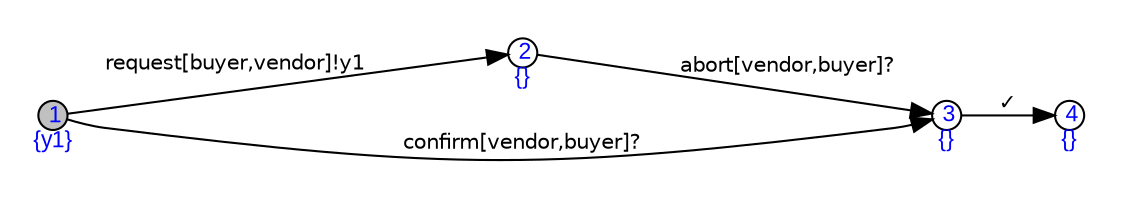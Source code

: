  digraph buyer{
 	rankdir = LR;
 	nodesep = 0.5;
 	margin = 0.2;
 	node [ fontname=Arial, fontcolor=blue, fontsize=11];
 	edge [ fontname=Helvetica, fontcolor=black, fontsize=10 ];
 	node [shape = circle, style=filled, width=0.2, fixedsize=true, fillcolor=gray, fontcolor=blue];
 	1 [label="\n 1\n{y1}"];
    node [shape = circle, style=solid, width=0.2, fixedsize=true, fontcolor=blue];
   2 [label=" \n 2\n{}"];
   3 [label=" \n 3\n{}"];
   4 [label=" \n 4\n{}"];

 1->2  [label="request[buyer,vendor]!y1"];
 2->3  [label="abort[vendor,buyer]?"];
 3->4  [label="&#x2713;"];
 1->3  [label="confirm[vendor,buyer]?"];
 }
